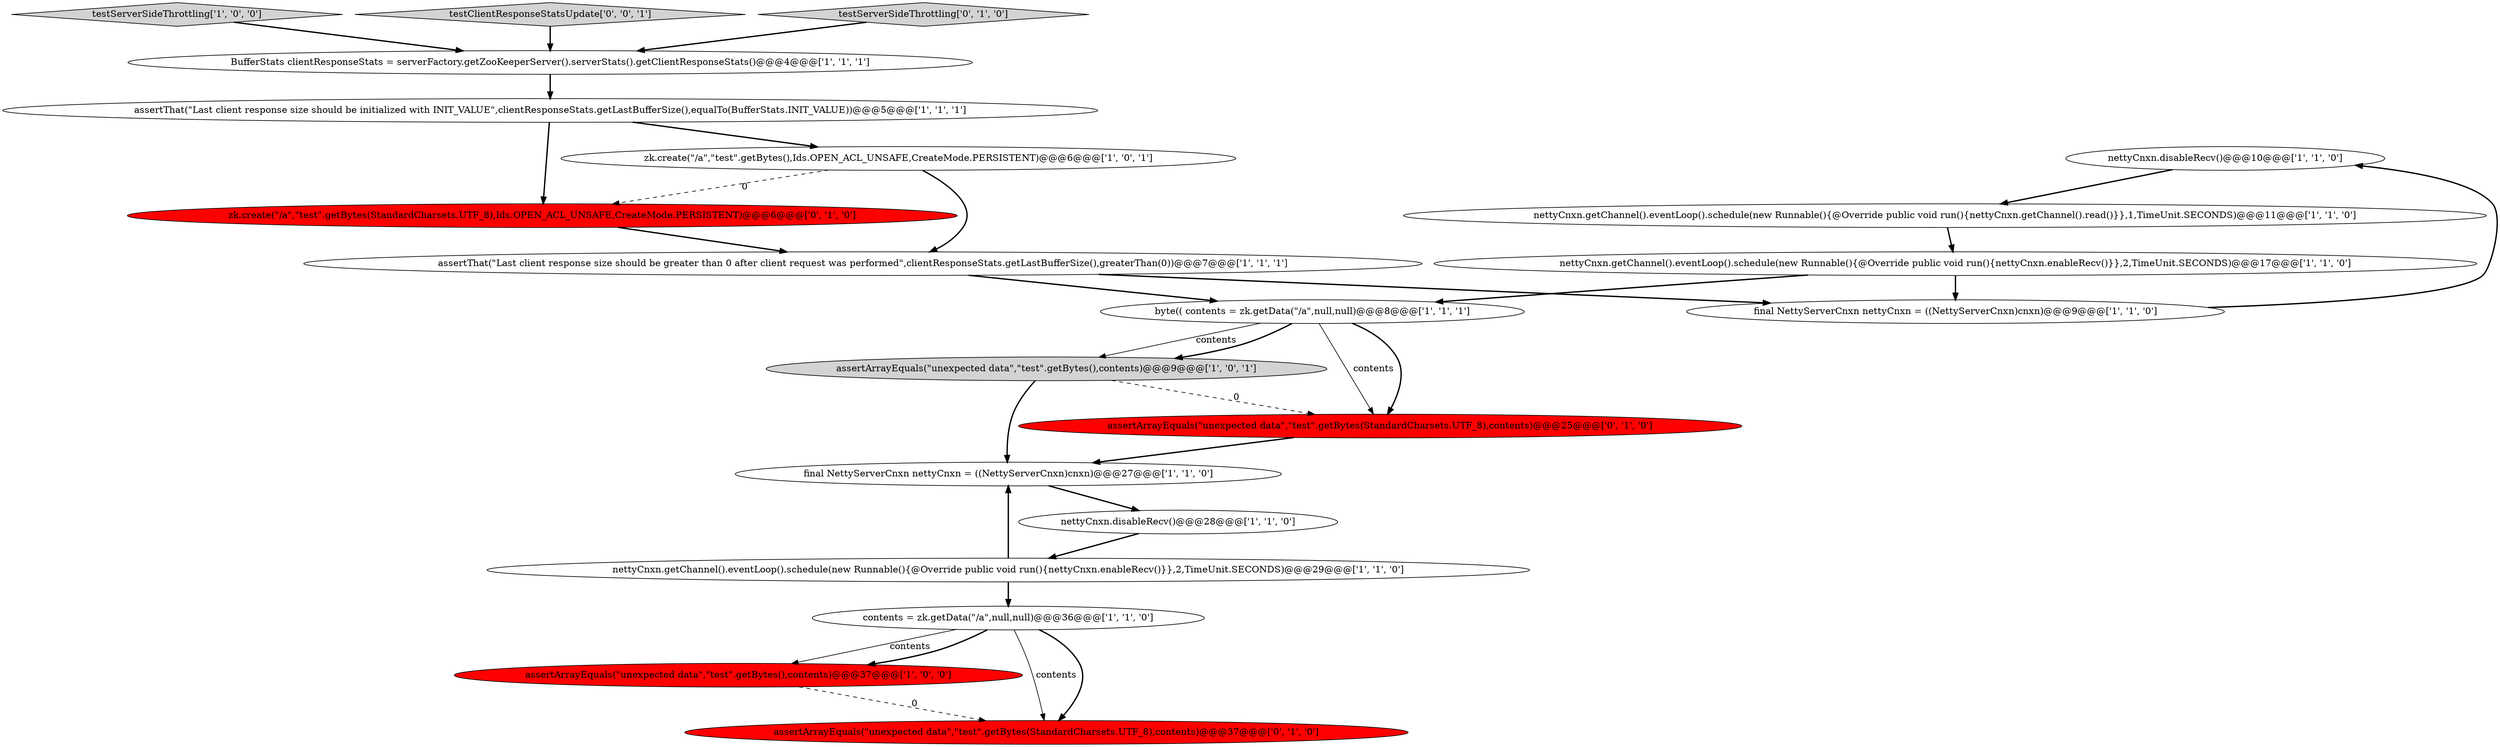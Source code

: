 digraph {
15 [style = filled, label = "nettyCnxn.disableRecv()@@@10@@@['1', '1', '0']", fillcolor = white, shape = ellipse image = "AAA0AAABBB1BBB"];
3 [style = filled, label = "testServerSideThrottling['1', '0', '0']", fillcolor = lightgray, shape = diamond image = "AAA0AAABBB1BBB"];
20 [style = filled, label = "testClientResponseStatsUpdate['0', '0', '1']", fillcolor = lightgray, shape = diamond image = "AAA0AAABBB3BBB"];
19 [style = filled, label = "assertArrayEquals(\"unexpected data\",\"test\".getBytes(StandardCharsets.UTF_8),contents)@@@25@@@['0', '1', '0']", fillcolor = red, shape = ellipse image = "AAA1AAABBB2BBB"];
6 [style = filled, label = "assertThat(\"Last client response size should be greater than 0 after client request was performed\",clientResponseStats.getLastBufferSize(),greaterThan(0))@@@7@@@['1', '1', '1']", fillcolor = white, shape = ellipse image = "AAA0AAABBB1BBB"];
14 [style = filled, label = "final NettyServerCnxn nettyCnxn = ((NettyServerCnxn)cnxn)@@@9@@@['1', '1', '0']", fillcolor = white, shape = ellipse image = "AAA0AAABBB1BBB"];
13 [style = filled, label = "assertThat(\"Last client response size should be initialized with INIT_VALUE\",clientResponseStats.getLastBufferSize(),equalTo(BufferStats.INIT_VALUE))@@@5@@@['1', '1', '1']", fillcolor = white, shape = ellipse image = "AAA0AAABBB1BBB"];
4 [style = filled, label = "BufferStats clientResponseStats = serverFactory.getZooKeeperServer().serverStats().getClientResponseStats()@@@4@@@['1', '1', '1']", fillcolor = white, shape = ellipse image = "AAA0AAABBB1BBB"];
2 [style = filled, label = "nettyCnxn.getChannel().eventLoop().schedule(new Runnable(){@Override public void run(){nettyCnxn.enableRecv()}},2,TimeUnit.SECONDS)@@@17@@@['1', '1', '0']", fillcolor = white, shape = ellipse image = "AAA0AAABBB1BBB"];
8 [style = filled, label = "final NettyServerCnxn nettyCnxn = ((NettyServerCnxn)cnxn)@@@27@@@['1', '1', '0']", fillcolor = white, shape = ellipse image = "AAA0AAABBB1BBB"];
18 [style = filled, label = "zk.create(\"/a\",\"test\".getBytes(StandardCharsets.UTF_8),Ids.OPEN_ACL_UNSAFE,CreateMode.PERSISTENT)@@@6@@@['0', '1', '0']", fillcolor = red, shape = ellipse image = "AAA1AAABBB2BBB"];
1 [style = filled, label = "nettyCnxn.getChannel().eventLoop().schedule(new Runnable(){@Override public void run(){nettyCnxn.getChannel().read()}},1,TimeUnit.SECONDS)@@@11@@@['1', '1', '0']", fillcolor = white, shape = ellipse image = "AAA0AAABBB1BBB"];
17 [style = filled, label = "assertArrayEquals(\"unexpected data\",\"test\".getBytes(StandardCharsets.UTF_8),contents)@@@37@@@['0', '1', '0']", fillcolor = red, shape = ellipse image = "AAA1AAABBB2BBB"];
7 [style = filled, label = "assertArrayEquals(\"unexpected data\",\"test\".getBytes(),contents)@@@37@@@['1', '0', '0']", fillcolor = red, shape = ellipse image = "AAA1AAABBB1BBB"];
0 [style = filled, label = "nettyCnxn.getChannel().eventLoop().schedule(new Runnable(){@Override public void run(){nettyCnxn.enableRecv()}},2,TimeUnit.SECONDS)@@@29@@@['1', '1', '0']", fillcolor = white, shape = ellipse image = "AAA0AAABBB1BBB"];
10 [style = filled, label = "assertArrayEquals(\"unexpected data\",\"test\".getBytes(),contents)@@@9@@@['1', '0', '1']", fillcolor = lightgray, shape = ellipse image = "AAA0AAABBB1BBB"];
12 [style = filled, label = "byte(( contents = zk.getData(\"/a\",null,null)@@@8@@@['1', '1', '1']", fillcolor = white, shape = ellipse image = "AAA0AAABBB1BBB"];
11 [style = filled, label = "nettyCnxn.disableRecv()@@@28@@@['1', '1', '0']", fillcolor = white, shape = ellipse image = "AAA0AAABBB1BBB"];
5 [style = filled, label = "zk.create(\"/a\",\"test\".getBytes(),Ids.OPEN_ACL_UNSAFE,CreateMode.PERSISTENT)@@@6@@@['1', '0', '1']", fillcolor = white, shape = ellipse image = "AAA0AAABBB1BBB"];
16 [style = filled, label = "testServerSideThrottling['0', '1', '0']", fillcolor = lightgray, shape = diamond image = "AAA0AAABBB2BBB"];
9 [style = filled, label = "contents = zk.getData(\"/a\",null,null)@@@36@@@['1', '1', '0']", fillcolor = white, shape = ellipse image = "AAA0AAABBB1BBB"];
9->17 [style = solid, label="contents"];
0->9 [style = bold, label=""];
7->17 [style = dashed, label="0"];
10->19 [style = dashed, label="0"];
4->13 [style = bold, label=""];
12->10 [style = solid, label="contents"];
9->17 [style = bold, label=""];
9->7 [style = solid, label="contents"];
12->19 [style = solid, label="contents"];
9->7 [style = bold, label=""];
5->18 [style = dashed, label="0"];
3->4 [style = bold, label=""];
19->8 [style = bold, label=""];
2->12 [style = bold, label=""];
20->4 [style = bold, label=""];
6->14 [style = bold, label=""];
12->10 [style = bold, label=""];
11->0 [style = bold, label=""];
5->6 [style = bold, label=""];
10->8 [style = bold, label=""];
18->6 [style = bold, label=""];
2->14 [style = bold, label=""];
0->8 [style = bold, label=""];
13->5 [style = bold, label=""];
14->15 [style = bold, label=""];
1->2 [style = bold, label=""];
16->4 [style = bold, label=""];
12->19 [style = bold, label=""];
8->11 [style = bold, label=""];
13->18 [style = bold, label=""];
15->1 [style = bold, label=""];
6->12 [style = bold, label=""];
}

